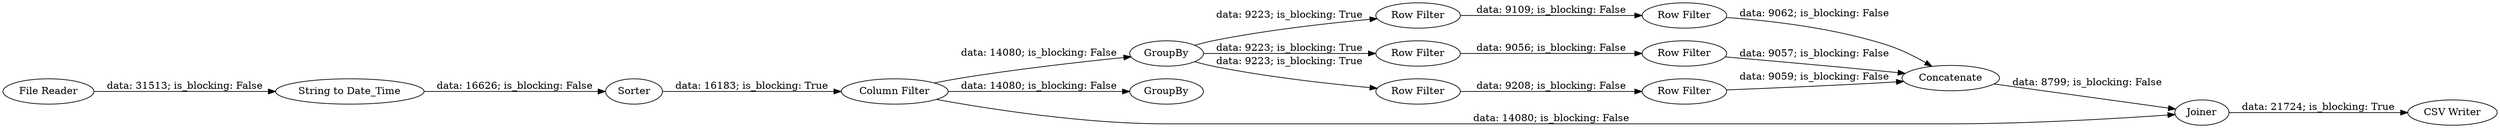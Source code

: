 digraph {
	"-8688480671509676042_28" [label="Row Filter"]
	"-8688480671509676042_21" [label=GroupBy]
	"-8688480671509676042_22" [label=GroupBy]
	"-8688480671509676042_29" [label="Row Filter"]
	"-8688480671509676042_30" [label=Concatenate]
	"-8688480671509676042_26" [label="Row Filter"]
	"-8688480671509676042_37" [label="Row Filter"]
	"-8688480671509676042_24" [label=Sorter]
	"-8688480671509676042_35" [label="CSV Writer"]
	"-8688480671509676042_34" [label=Joiner]
	"-8688480671509676042_36" [label="Row Filter"]
	"-8688480671509676042_33" [label="File Reader"]
	"-8688480671509676042_32" [label="String to Date_Time"]
	"-8688480671509676042_27" [label="Row Filter"]
	"-8688480671509676042_4" [label="Column Filter"]
	"-8688480671509676042_4" -> "-8688480671509676042_21" [label="data: 14080; is_blocking: False"]
	"-8688480671509676042_21" -> "-8688480671509676042_29" [label="data: 9223; is_blocking: True"]
	"-8688480671509676042_4" -> "-8688480671509676042_34" [label="data: 14080; is_blocking: False"]
	"-8688480671509676042_27" -> "-8688480671509676042_30" [label="data: 9057; is_blocking: False"]
	"-8688480671509676042_26" -> "-8688480671509676042_30" [label="data: 9062; is_blocking: False"]
	"-8688480671509676042_24" -> "-8688480671509676042_4" [label="data: 16183; is_blocking: True"]
	"-8688480671509676042_4" -> "-8688480671509676042_22" [label="data: 14080; is_blocking: False"]
	"-8688480671509676042_36" -> "-8688480671509676042_37" [label="data: 9208; is_blocking: False"]
	"-8688480671509676042_30" -> "-8688480671509676042_34" [label="data: 8799; is_blocking: False"]
	"-8688480671509676042_34" -> "-8688480671509676042_35" [label="data: 21724; is_blocking: True"]
	"-8688480671509676042_37" -> "-8688480671509676042_30" [label="data: 9059; is_blocking: False"]
	"-8688480671509676042_33" -> "-8688480671509676042_32" [label="data: 31513; is_blocking: False"]
	"-8688480671509676042_21" -> "-8688480671509676042_36" [label="data: 9223; is_blocking: True"]
	"-8688480671509676042_28" -> "-8688480671509676042_26" [label="data: 9109; is_blocking: False"]
	"-8688480671509676042_29" -> "-8688480671509676042_27" [label="data: 9056; is_blocking: False"]
	"-8688480671509676042_21" -> "-8688480671509676042_28" [label="data: 9223; is_blocking: True"]
	"-8688480671509676042_32" -> "-8688480671509676042_24" [label="data: 16626; is_blocking: False"]
	rankdir=LR
}
